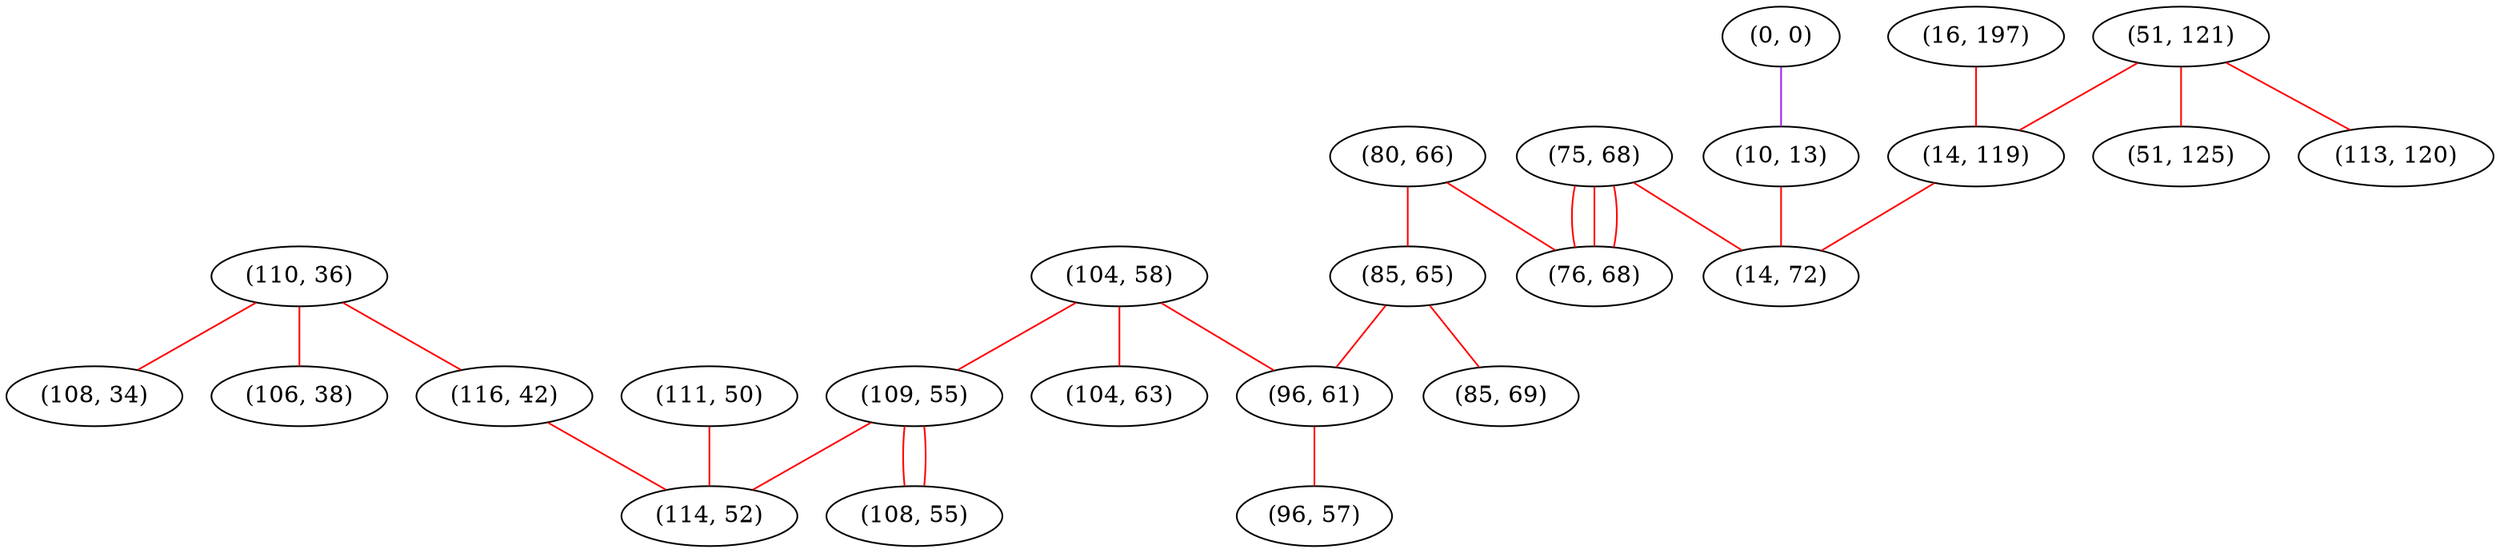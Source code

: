 graph "" {
"(110, 36)";
"(80, 66)";
"(116, 42)";
"(104, 58)";
"(109, 55)";
"(16, 197)";
"(85, 65)";
"(104, 63)";
"(51, 121)";
"(85, 69)";
"(111, 50)";
"(108, 55)";
"(96, 61)";
"(114, 52)";
"(0, 0)";
"(75, 68)";
"(96, 57)";
"(10, 13)";
"(106, 38)";
"(14, 119)";
"(108, 34)";
"(51, 125)";
"(14, 72)";
"(113, 120)";
"(76, 68)";
"(110, 36)" -- "(116, 42)"  [color=red, key=0, weight=1];
"(110, 36)" -- "(106, 38)"  [color=red, key=0, weight=1];
"(110, 36)" -- "(108, 34)"  [color=red, key=0, weight=1];
"(80, 66)" -- "(85, 65)"  [color=red, key=0, weight=1];
"(80, 66)" -- "(76, 68)"  [color=red, key=0, weight=1];
"(116, 42)" -- "(114, 52)"  [color=red, key=0, weight=1];
"(104, 58)" -- "(109, 55)"  [color=red, key=0, weight=1];
"(104, 58)" -- "(96, 61)"  [color=red, key=0, weight=1];
"(104, 58)" -- "(104, 63)"  [color=red, key=0, weight=1];
"(109, 55)" -- "(108, 55)"  [color=red, key=0, weight=1];
"(109, 55)" -- "(108, 55)"  [color=red, key=1, weight=1];
"(109, 55)" -- "(114, 52)"  [color=red, key=0, weight=1];
"(16, 197)" -- "(14, 119)"  [color=red, key=0, weight=1];
"(85, 65)" -- "(96, 61)"  [color=red, key=0, weight=1];
"(85, 65)" -- "(85, 69)"  [color=red, key=0, weight=1];
"(51, 121)" -- "(113, 120)"  [color=red, key=0, weight=1];
"(51, 121)" -- "(14, 119)"  [color=red, key=0, weight=1];
"(51, 121)" -- "(51, 125)"  [color=red, key=0, weight=1];
"(111, 50)" -- "(114, 52)"  [color=red, key=0, weight=1];
"(96, 61)" -- "(96, 57)"  [color=red, key=0, weight=1];
"(0, 0)" -- "(10, 13)"  [color=purple, key=0, weight=4];
"(75, 68)" -- "(76, 68)"  [color=red, key=0, weight=1];
"(75, 68)" -- "(76, 68)"  [color=red, key=1, weight=1];
"(75, 68)" -- "(76, 68)"  [color=red, key=2, weight=1];
"(75, 68)" -- "(14, 72)"  [color=red, key=0, weight=1];
"(10, 13)" -- "(14, 72)"  [color=red, key=0, weight=1];
"(14, 119)" -- "(14, 72)"  [color=red, key=0, weight=1];
}
